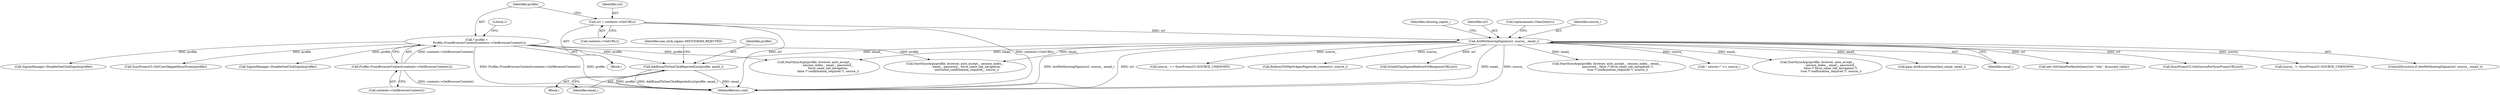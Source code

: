 digraph "0_Chrome_afbc71b7a78ac99810a6b22b2b0a2e85dde18794@pointer" {
"1000469" [label="(Call,AddEmailToOneClickRejectedList(profile, email_))"];
"1000119" [label="(Call,* profile =\n      Profile::FromBrowserContext(contents->GetBrowserContext()))"];
"1000121" [label="(Call,Profile::FromBrowserContext(contents->GetBrowserContext()))"];
"1000159" [label="(Call,AreWeShowingSignin(url, source_, email_))"];
"1000115" [label="(Call,url = contents->GetURL())"];
"1000405" [label="(Call,gaia::AreEmailsSame(last_email, email_))"];
"1000162" [label="(Identifier,email_)"];
"1000213" [label="(Call,net::GetValueForKeyInQuery(url, \"ntp\", &unused_value))"];
"1000278" [label="(Call,SyncPromoUI::GetSourceForSyncPromoURL(url))"];
"1000116" [label="(Identifier,url)"];
"1000332" [label="(Call,SigninManager::DisableOneClickSignIn(profile))"];
"1000483" [label="(MethodReturn,void)"];
"1000159" [label="(Call,AreWeShowingSignin(url, source_, email_))"];
"1000256" [label="(Call,source_ != SyncPromoUI::SOURCE_UNKNOWN)"];
"1000119" [label="(Call,* profile =\n      Profile::FromBrowserContext(contents->GetBrowserContext()))"];
"1000161" [label="(Identifier,source_)"];
"1000469" [label="(Call,AddEmailToOneClickRejectedList(profile, email_))"];
"1000158" [label="(ControlStructure,if (AreWeShowingSignin(url, source_, email_)))"];
"1000120" [label="(Identifier,profile)"];
"1000169" [label="(Call,source_ == SyncPromoUI::SOURCE_UNKNOWN)"];
"1000221" [label="(Call,RedirectToNtpOrAppsPage(web_contents(), source_))"];
"1000166" [label="(Identifier,showing_signin_)"];
"1000121" [label="(Call,Profile::FromBrowserContext(contents->GetBrowserContext()))"];
"1000219" [label="(Call,SyncPromoUI::SetUserSkippedSyncPromo(profile))"];
"1000247" [label="(Call,IsValidGaiaSigninRedirectOrResponseURL(url))"];
"1000117" [label="(Call,contents->GetURL())"];
"1000355" [label="(Call,StartSyncArgs(profile, browser, auto_accept_, session_index_, email_,\n                         password_, false /* force_same_tab_navigation */,\n                        true /* confirmation_required */, source_))"];
"1000473" [label="(Identifier,one_click_signin::HISTOGRAM_REJECTED)"];
"1000315" [label="(Call,\" source=\" << source_)"];
"1000160" [label="(Identifier,url)"];
"1000416" [label="(Call,StartSyncArgs(profile, browser, auto_accept_,\n                              session_index_, email_, password_,\n                              force_same_tab_navigation,\n                              false /* confirmation_required */, source_))"];
"1000125" [label="(Literal,1)"];
"1000320" [label="(Block,)"];
"1000122" [label="(Call,contents->GetBrowserContext())"];
"1000352" [label="(Call,SigninManager::DisableOneClickSignIn(profile))"];
"1000470" [label="(Identifier,profile)"];
"1000182" [label="(Call,replacements.ClearQuery())"];
"1000115" [label="(Call,url = contents->GetURL())"];
"1000335" [label="(Call,StartSyncArgs(profile, browser, auto_accept_,\n                              session_index_, email_, password_,\n                              false /* force_same_tab_navigation */,\n                              true /* confirmation_required */, source_))"];
"1000431" [label="(Call,StartSyncArgs(profile, browser, auto_accept_, session_index_,\n                          email_, password_, force_same_tab_navigation,\n                          untrusted_confirmation_required_, source_))"];
"1000471" [label="(Identifier,email_)"];
"1000109" [label="(Block,)"];
"1000469" -> "1000320"  [label="AST: "];
"1000469" -> "1000471"  [label="CFG: "];
"1000470" -> "1000469"  [label="AST: "];
"1000471" -> "1000469"  [label="AST: "];
"1000473" -> "1000469"  [label="CFG: "];
"1000469" -> "1000483"  [label="DDG: AddEmailToOneClickRejectedList(profile, email_)"];
"1000469" -> "1000483"  [label="DDG: email_"];
"1000469" -> "1000483"  [label="DDG: profile"];
"1000119" -> "1000469"  [label="DDG: profile"];
"1000159" -> "1000469"  [label="DDG: email_"];
"1000119" -> "1000109"  [label="AST: "];
"1000119" -> "1000121"  [label="CFG: "];
"1000120" -> "1000119"  [label="AST: "];
"1000121" -> "1000119"  [label="AST: "];
"1000125" -> "1000119"  [label="CFG: "];
"1000119" -> "1000483"  [label="DDG: Profile::FromBrowserContext(contents->GetBrowserContext())"];
"1000119" -> "1000483"  [label="DDG: profile"];
"1000121" -> "1000119"  [label="DDG: contents->GetBrowserContext()"];
"1000119" -> "1000219"  [label="DDG: profile"];
"1000119" -> "1000332"  [label="DDG: profile"];
"1000119" -> "1000352"  [label="DDG: profile"];
"1000119" -> "1000416"  [label="DDG: profile"];
"1000119" -> "1000431"  [label="DDG: profile"];
"1000121" -> "1000122"  [label="CFG: "];
"1000122" -> "1000121"  [label="AST: "];
"1000121" -> "1000483"  [label="DDG: contents->GetBrowserContext()"];
"1000159" -> "1000158"  [label="AST: "];
"1000159" -> "1000162"  [label="CFG: "];
"1000160" -> "1000159"  [label="AST: "];
"1000161" -> "1000159"  [label="AST: "];
"1000162" -> "1000159"  [label="AST: "];
"1000166" -> "1000159"  [label="CFG: "];
"1000182" -> "1000159"  [label="CFG: "];
"1000159" -> "1000483"  [label="DDG: AreWeShowingSignin(url, source_, email_)"];
"1000159" -> "1000483"  [label="DDG: url"];
"1000159" -> "1000483"  [label="DDG: email_"];
"1000159" -> "1000483"  [label="DDG: source_"];
"1000115" -> "1000159"  [label="DDG: url"];
"1000159" -> "1000169"  [label="DDG: source_"];
"1000159" -> "1000213"  [label="DDG: url"];
"1000159" -> "1000221"  [label="DDG: source_"];
"1000159" -> "1000247"  [label="DDG: url"];
"1000159" -> "1000256"  [label="DDG: source_"];
"1000159" -> "1000278"  [label="DDG: url"];
"1000159" -> "1000315"  [label="DDG: source_"];
"1000159" -> "1000335"  [label="DDG: email_"];
"1000159" -> "1000355"  [label="DDG: email_"];
"1000159" -> "1000405"  [label="DDG: email_"];
"1000159" -> "1000416"  [label="DDG: email_"];
"1000159" -> "1000431"  [label="DDG: email_"];
"1000115" -> "1000109"  [label="AST: "];
"1000115" -> "1000117"  [label="CFG: "];
"1000116" -> "1000115"  [label="AST: "];
"1000117" -> "1000115"  [label="AST: "];
"1000120" -> "1000115"  [label="CFG: "];
"1000115" -> "1000483"  [label="DDG: contents->GetURL()"];
"1000115" -> "1000483"  [label="DDG: url"];
}
